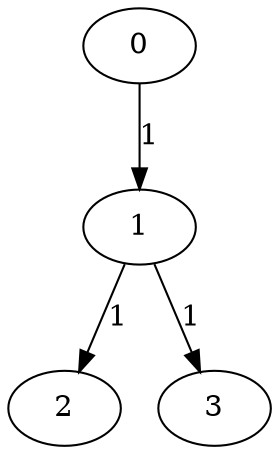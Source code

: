 digraph MyGraph {
  0 -> 1 [label=1; weight=1;];
  1 -> 2 [label=1; weight=1;];
  1 -> 3 [label=1; weight=1;];
}
